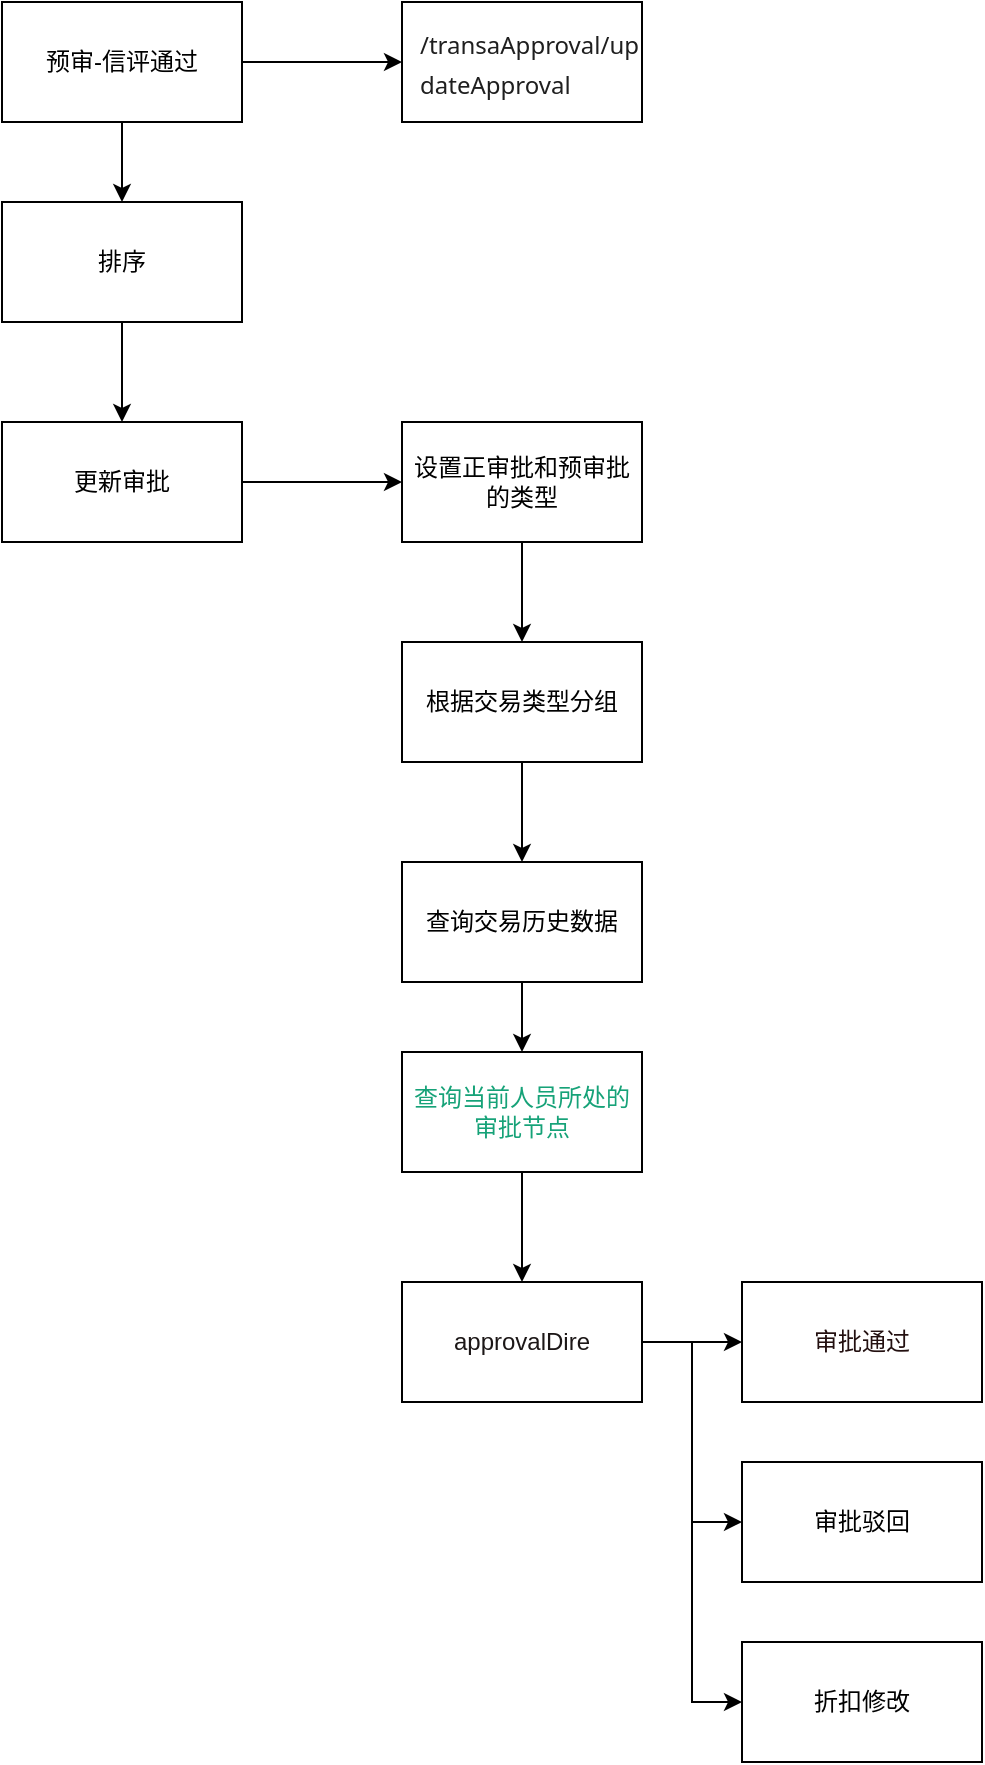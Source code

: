 <mxfile version="26.2.9">
  <diagram name="第 1 页" id="seyzkeZ7yCL_QnJ9LsVM">
    <mxGraphModel dx="1036" dy="536" grid="1" gridSize="10" guides="1" tooltips="1" connect="1" arrows="1" fold="1" page="1" pageScale="1" pageWidth="827" pageHeight="1169" math="0" shadow="0">
      <root>
        <mxCell id="0" />
        <mxCell id="1" parent="0" />
        <mxCell id="Fukh44lObKqDawehAdnI-3" value="" style="edgeStyle=orthogonalEdgeStyle;rounded=0;orthogonalLoop=1;jettySize=auto;html=1;" edge="1" parent="1" source="Fukh44lObKqDawehAdnI-1" target="Fukh44lObKqDawehAdnI-2">
          <mxGeometry relative="1" as="geometry" />
        </mxCell>
        <mxCell id="Fukh44lObKqDawehAdnI-5" value="" style="edgeStyle=orthogonalEdgeStyle;rounded=0;orthogonalLoop=1;jettySize=auto;html=1;" edge="1" parent="1" source="Fukh44lObKqDawehAdnI-1" target="Fukh44lObKqDawehAdnI-4">
          <mxGeometry relative="1" as="geometry" />
        </mxCell>
        <mxCell id="Fukh44lObKqDawehAdnI-1" value="预审-信评通过" style="rounded=0;whiteSpace=wrap;html=1;" vertex="1" parent="1">
          <mxGeometry width="120" height="60" as="geometry" />
        </mxCell>
        <mxCell id="Fukh44lObKqDawehAdnI-2" value="&lt;div style=&quot;display: flex; line-height: 20px; padding-left: 8px; gap: 12px; user-select: text; margin-top: 2px; color: rgb(31, 31, 31); font-family: system-ui, sans-serif; text-align: start; background-color: rgb(255, 255, 255);&quot; class=&quot;row&quot;&gt;&lt;div style=&quot;word-break: break-all; display: flex; align-items: center; gap: 2px;&quot; class=&quot;header-value&quot;&gt;/transaApproval/updateApproval&lt;/div&gt;&lt;/div&gt;" style="whiteSpace=wrap;html=1;rounded=0;" vertex="1" parent="1">
          <mxGeometry x="200" width="120" height="60" as="geometry" />
        </mxCell>
        <mxCell id="Fukh44lObKqDawehAdnI-7" value="" style="edgeStyle=orthogonalEdgeStyle;rounded=0;orthogonalLoop=1;jettySize=auto;html=1;" edge="1" parent="1" source="Fukh44lObKqDawehAdnI-4" target="Fukh44lObKqDawehAdnI-6">
          <mxGeometry relative="1" as="geometry" />
        </mxCell>
        <mxCell id="Fukh44lObKqDawehAdnI-4" value="排序" style="whiteSpace=wrap;html=1;rounded=0;" vertex="1" parent="1">
          <mxGeometry y="100" width="120" height="60" as="geometry" />
        </mxCell>
        <mxCell id="Fukh44lObKqDawehAdnI-9" value="" style="edgeStyle=orthogonalEdgeStyle;rounded=0;orthogonalLoop=1;jettySize=auto;html=1;" edge="1" parent="1" source="Fukh44lObKqDawehAdnI-6" target="Fukh44lObKqDawehAdnI-8">
          <mxGeometry relative="1" as="geometry" />
        </mxCell>
        <mxCell id="Fukh44lObKqDawehAdnI-6" value="更新审批" style="whiteSpace=wrap;html=1;rounded=0;" vertex="1" parent="1">
          <mxGeometry y="210" width="120" height="60" as="geometry" />
        </mxCell>
        <mxCell id="Fukh44lObKqDawehAdnI-11" value="" style="edgeStyle=orthogonalEdgeStyle;rounded=0;orthogonalLoop=1;jettySize=auto;html=1;" edge="1" parent="1" source="Fukh44lObKqDawehAdnI-8" target="Fukh44lObKqDawehAdnI-10">
          <mxGeometry relative="1" as="geometry" />
        </mxCell>
        <mxCell id="Fukh44lObKqDawehAdnI-8" value="设置正审批和预审批的类型" style="whiteSpace=wrap;html=1;rounded=0;" vertex="1" parent="1">
          <mxGeometry x="200" y="210" width="120" height="60" as="geometry" />
        </mxCell>
        <mxCell id="Fukh44lObKqDawehAdnI-13" value="" style="edgeStyle=orthogonalEdgeStyle;rounded=0;orthogonalLoop=1;jettySize=auto;html=1;" edge="1" parent="1" source="Fukh44lObKqDawehAdnI-10" target="Fukh44lObKqDawehAdnI-12">
          <mxGeometry relative="1" as="geometry" />
        </mxCell>
        <mxCell id="Fukh44lObKqDawehAdnI-10" value="根据交易类型分组" style="whiteSpace=wrap;html=1;rounded=0;" vertex="1" parent="1">
          <mxGeometry x="200" y="320" width="120" height="60" as="geometry" />
        </mxCell>
        <mxCell id="Fukh44lObKqDawehAdnI-15" value="" style="edgeStyle=orthogonalEdgeStyle;rounded=0;orthogonalLoop=1;jettySize=auto;html=1;" edge="1" parent="1" source="Fukh44lObKqDawehAdnI-12" target="Fukh44lObKqDawehAdnI-14">
          <mxGeometry relative="1" as="geometry" />
        </mxCell>
        <mxCell id="Fukh44lObKqDawehAdnI-12" value="查询交易历史数据" style="whiteSpace=wrap;html=1;rounded=0;" vertex="1" parent="1">
          <mxGeometry x="200" y="430" width="120" height="60" as="geometry" />
        </mxCell>
        <mxCell id="Fukh44lObKqDawehAdnI-17" value="" style="edgeStyle=orthogonalEdgeStyle;rounded=0;orthogonalLoop=1;jettySize=auto;html=1;" edge="1" parent="1" source="Fukh44lObKqDawehAdnI-14" target="Fukh44lObKqDawehAdnI-16">
          <mxGeometry relative="1" as="geometry" />
        </mxCell>
        <mxCell id="Fukh44lObKqDawehAdnI-14" value="查询当前人员所处的审批节点" style="whiteSpace=wrap;html=1;rounded=0;fontColor=light-dark(#16a278, #ededed);" vertex="1" parent="1">
          <mxGeometry x="200" y="525" width="120" height="60" as="geometry" />
        </mxCell>
        <mxCell id="Fukh44lObKqDawehAdnI-19" value="" style="edgeStyle=orthogonalEdgeStyle;rounded=0;orthogonalLoop=1;jettySize=auto;html=1;" edge="1" parent="1" source="Fukh44lObKqDawehAdnI-16" target="Fukh44lObKqDawehAdnI-18">
          <mxGeometry relative="1" as="geometry" />
        </mxCell>
        <mxCell id="Fukh44lObKqDawehAdnI-22" style="edgeStyle=orthogonalEdgeStyle;rounded=0;orthogonalLoop=1;jettySize=auto;html=1;exitX=1;exitY=0.5;exitDx=0;exitDy=0;entryX=0;entryY=0.5;entryDx=0;entryDy=0;" edge="1" parent="1" source="Fukh44lObKqDawehAdnI-16" target="Fukh44lObKqDawehAdnI-20">
          <mxGeometry relative="1" as="geometry" />
        </mxCell>
        <mxCell id="Fukh44lObKqDawehAdnI-23" style="edgeStyle=orthogonalEdgeStyle;rounded=0;orthogonalLoop=1;jettySize=auto;html=1;exitX=1;exitY=0.5;exitDx=0;exitDy=0;entryX=0;entryY=0.5;entryDx=0;entryDy=0;" edge="1" parent="1" source="Fukh44lObKqDawehAdnI-16" target="Fukh44lObKqDawehAdnI-21">
          <mxGeometry relative="1" as="geometry" />
        </mxCell>
        <mxCell id="Fukh44lObKqDawehAdnI-16" value="&lt;font style=&quot;color: light-dark(rgb(28, 23, 23), rgb(237, 237, 237));&quot;&gt;approvalDire&lt;/font&gt;" style="whiteSpace=wrap;html=1;fontColor=light-dark(#16a278, #ededed);rounded=0;" vertex="1" parent="1">
          <mxGeometry x="200" y="640" width="120" height="60" as="geometry" />
        </mxCell>
        <mxCell id="Fukh44lObKqDawehAdnI-18" value="审批通过" style="whiteSpace=wrap;html=1;fontColor=light-dark(#231010, #ededed);rounded=0;" vertex="1" parent="1">
          <mxGeometry x="370" y="640" width="120" height="60" as="geometry" />
        </mxCell>
        <mxCell id="Fukh44lObKqDawehAdnI-20" value="审批驳回" style="rounded=0;whiteSpace=wrap;html=1;" vertex="1" parent="1">
          <mxGeometry x="370" y="730" width="120" height="60" as="geometry" />
        </mxCell>
        <mxCell id="Fukh44lObKqDawehAdnI-21" value="折扣修改" style="rounded=0;whiteSpace=wrap;html=1;" vertex="1" parent="1">
          <mxGeometry x="370" y="820" width="120" height="60" as="geometry" />
        </mxCell>
      </root>
    </mxGraphModel>
  </diagram>
</mxfile>
